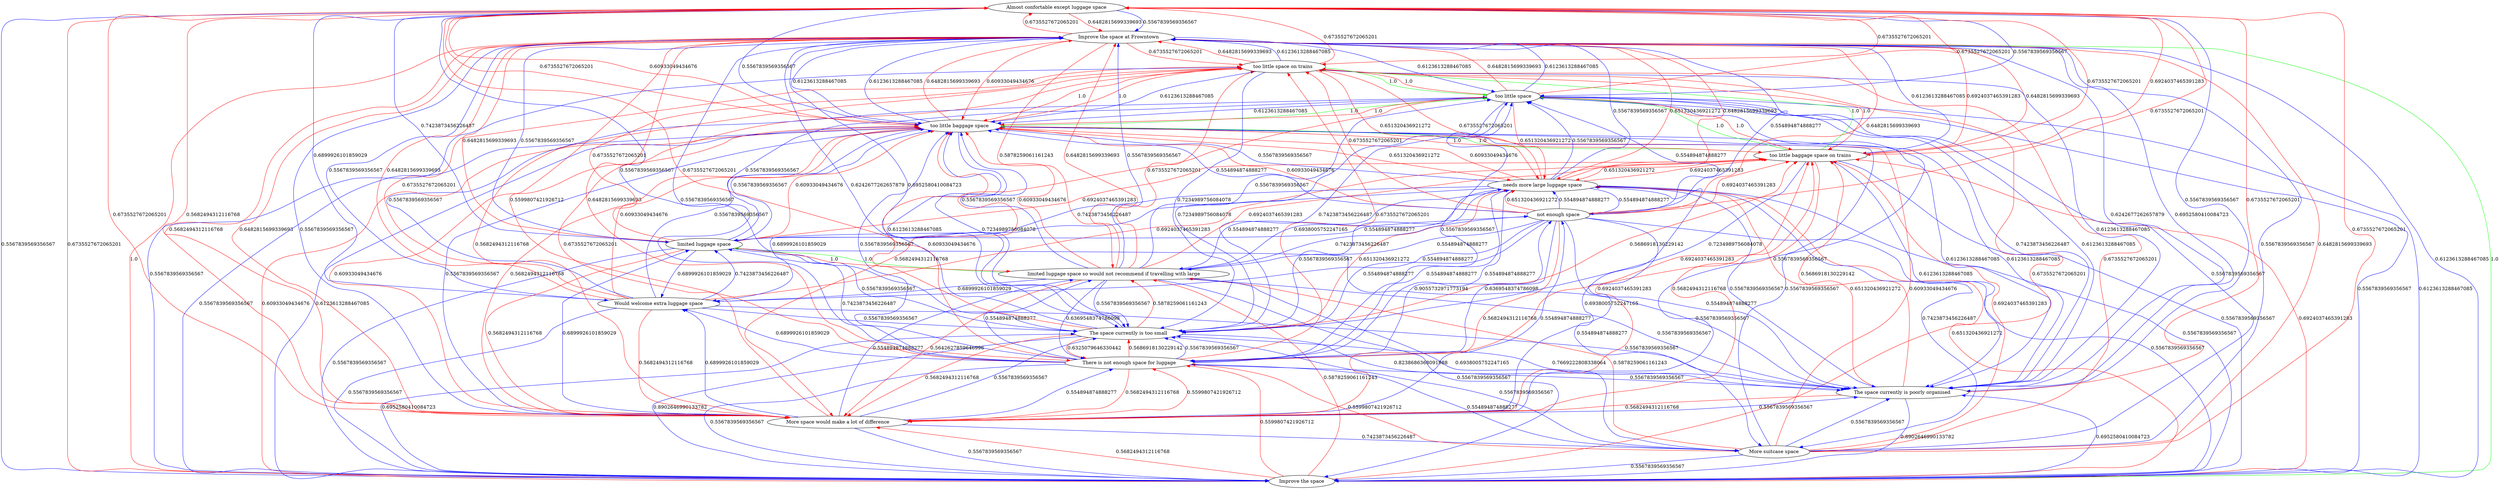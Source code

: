 digraph rawGraph {
"Almost confortable except luggage space";"Improve the space at Frowntown";"Improve the space";"More space would make a lot of difference";"More suitcase space";"The space currently is poorly organised";"The space currently is too small";"There is not enough space for luggage";"Would welcome extra luggage space";"limited luggage space so would not recommend if travelling with large";"limited luggage space";"needs more large luggage space";"not enough space";"too little baggage space on trains";"too little baggage space";"too little space";"too little space on trains";"Improve the space at Frowntown" -> "Improve the space" [label=1.0] [color=green]
"Improve the space" -> "Improve the space at Frowntown" [label=1.0] [color=red]
"Almost confortable except luggage space" -> "Improve the space at Frowntown" [label=0.6482815699339693] [color=red]
"Almost confortable except luggage space" -> "Improve the space" [label=0.5567839569356567] [color=blue]
"Improve the space at Frowntown" -> "Almost confortable except luggage space" [label=0.6735527672065201] [color=red]
"Improve the space" -> "Almost confortable except luggage space" [label=0.6735527672065201] [color=red]
"Almost confortable except luggage space" -> "More space would make a lot of difference" [label=0.5682494312116768] [color=red]
"Improve the space at Frowntown" -> "More space would make a lot of difference" [label=0.5682494312116768] [color=red]
"Improve the space" -> "More space would make a lot of difference" [label=0.5682494312116768] [color=red]
"More space would make a lot of difference" -> "Almost confortable except luggage space" [label=0.6735527672065201] [color=red]
"More space would make a lot of difference" -> "Improve the space at Frowntown" [label=0.6482815699339693] [color=red]
"More space would make a lot of difference" -> "Improve the space" [label=0.5567839569356567] [color=blue]
"More space would make a lot of difference" -> "More suitcase space" [label=0.7423873456226487] [color=blue]
"More suitcase space" -> "Almost confortable except luggage space" [label=0.6735527672065201] [color=red]
"More suitcase space" -> "Improve the space at Frowntown" [label=0.6482815699339693] [color=red]
"More suitcase space" -> "Improve the space" [label=0.5567839569356567] [color=blue]
"Improve the space at Frowntown" -> "The space currently is poorly organised" [label=0.6952580410084723] [color=blue]
"Improve the space" -> "The space currently is poorly organised" [label=0.6952580410084723] [color=blue]
"The space currently is poorly organised" -> "Almost confortable except luggage space" [label=0.6735527672065201] [color=red]
"The space currently is poorly organised" -> "Improve the space at Frowntown" [label=0.6242677262657879] [color=blue]
"The space currently is poorly organised" -> "Improve the space" [label=0.8902646990133782] [color=blue]
"The space currently is poorly organised" -> "More space would make a lot of difference" [label=0.5682494312116768] [color=red]
"Improve the space at Frowntown" -> "The space currently is too small" [label=0.6952580410084723] [color=blue]
"Improve the space" -> "The space currently is too small" [label=0.6952580410084723] [color=blue]
"The space currently is poorly organised" -> "The space currently is too small" [label=0.7669222808338064] [color=blue]
"The space currently is too small" -> "Almost confortable except luggage space" [label=0.6735527672065201] [color=red]
"The space currently is too small" -> "Improve the space at Frowntown" [label=0.6242677262657879] [color=blue]
"The space currently is too small" -> "Improve the space" [label=0.8902646990133782] [color=blue]
"The space currently is too small" -> "More space would make a lot of difference" [label=0.5682494312116768] [color=red]
"The space currently is too small" -> "The space currently is poorly organised" [label=0.8238686368091988] [color=blue]
"Improve the space at Frowntown" -> "There is not enough space for luggage" [label=0.5599807421926712] [color=red]
"Improve the space" -> "There is not enough space for luggage" [label=0.5599807421926712] [color=red]
"More space would make a lot of difference" -> "There is not enough space for luggage" [label=0.5599807421926712] [color=red]
"More suitcase space" -> "There is not enough space for luggage" [label=0.5599807421926712] [color=red]
"The space currently is too small" -> "There is not enough space for luggage" [label=0.6325079646330442] [color=red]
"There is not enough space for luggage" -> "Improve the space at Frowntown" [label=0.6482815699339693] [color=red]
"There is not enough space for luggage" -> "Improve the space" [label=0.5567839569356567] [color=blue]
"There is not enough space for luggage" -> "More space would make a lot of difference" [label=0.5682494312116768] [color=red]
"There is not enough space for luggage" -> "The space currently is too small" [label=0.5686918130229142] [color=red]
"Almost confortable except luggage space" -> "Would welcome extra luggage space" [label=0.6899926101859029] [color=blue]
"There is not enough space for luggage" -> "Would welcome extra luggage space" [label=0.6899926101859029] [color=blue]
"Would welcome extra luggage space" -> "Improve the space at Frowntown" [label=0.6482815699339693] [color=red]
"Would welcome extra luggage space" -> "Improve the space" [label=0.5567839569356567] [color=blue]
"Would welcome extra luggage space" -> "More space would make a lot of difference" [label=0.5682494312116768] [color=red]
"limited luggage space so would not recommend if travelling with large" -> "limited luggage space" [label=1.0] [color=green]
"limited luggage space" -> "limited luggage space so would not recommend if travelling with large" [label=1.0] [color=red]
"Almost confortable except luggage space" -> "limited luggage space" [label=0.7423873456226487] [color=blue]
"Improve the space at Frowntown" -> "limited luggage space so would not recommend if travelling with large" [label=0.5878259061161243] [color=red]
"Improve the space" -> "limited luggage space so would not recommend if travelling with large" [label=0.5878259061161243] [color=red]
"More suitcase space" -> "limited luggage space so would not recommend if travelling with large" [label=0.5878259061161243] [color=red]
"The space currently is too small" -> "limited luggage space so would not recommend if travelling with large" [label=0.5878259061161243] [color=red]
"There is not enough space for luggage" -> "limited luggage space so would not recommend if travelling with large" [label=0.554894874888277] [color=blue]
"There is not enough space for luggage" -> "limited luggage space" [label=0.7423873456226487] [color=blue]
"Would welcome extra luggage space" -> "limited luggage space" [label=0.7423873456226487] [color=blue]
"limited luggage space so would not recommend if travelling with large" -> "Improve the space at Frowntown" [label=0.6482815699339693] [color=red]
"limited luggage space so would not recommend if travelling with large" -> "Improve the space" [label=0.5567839569356567] [color=blue]
"limited luggage space so would not recommend if travelling with large" -> "More space would make a lot of difference" [label=0.5642627859646996] [color=red]
"limited luggage space so would not recommend if travelling with large" -> "There is not enough space for luggage" [label=0.6369548374786098] [color=blue]
"limited luggage space so would not recommend if travelling with large" -> "Would welcome extra luggage space" [label=0.6899926101859029] [color=blue]
"limited luggage space" -> "Improve the space at Frowntown" [label=0.6482815699339693] [color=red]
"limited luggage space" -> "Improve the space" [label=0.5567839569356567] [color=blue]
"limited luggage space" -> "More space would make a lot of difference" [label=0.5682494312116768] [color=red]
"limited luggage space" -> "Would welcome extra luggage space" [label=0.6899926101859029] [color=blue]
"Improve the space at Frowntown" -> "needs more large luggage space" [label=0.651320436921272] [color=red]
"Improve the space" -> "needs more large luggage space" [label=0.651320436921272] [color=red]
"More space would make a lot of difference" -> "needs more large luggage space" [label=0.6938005752247165] [color=blue]
"The space currently is poorly organised" -> "needs more large luggage space" [label=0.651320436921272] [color=red]
"The space currently is too small" -> "needs more large luggage space" [label=0.651320436921272] [color=red]
"limited luggage space so would not recommend if travelling with large" -> "needs more large luggage space" [label=0.6938005752247165] [color=blue]
"needs more large luggage space" -> "Improve the space at Frowntown" [label=0.6482815699339693] [color=red]
"needs more large luggage space" -> "Improve the space" [label=0.5567839569356567] [color=blue]
"needs more large luggage space" -> "More suitcase space" [label=0.7423873456226487] [color=blue]
"needs more large luggage space" -> "Would welcome extra luggage space" [label=0.6899926101859029] [color=blue]
"needs more large luggage space" -> "limited luggage space so would not recommend if travelling with large" [label=0.554894874888277] [color=blue]
"needs more large luggage space" -> "limited luggage space" [label=0.7423873456226487] [color=blue]
"There is not enough space for luggage" -> "not enough space" [label=0.9055732971773194] [color=blue]
"limited luggage space so would not recommend if travelling with large" -> "not enough space" [label=0.7423873456226487] [color=blue]
"not enough space" -> "Almost confortable except luggage space" [label=0.6735527672065201] [color=red]
"not enough space" -> "Improve the space at Frowntown" [label=0.6482815699339693] [color=red]
"not enough space" -> "Improve the space" [label=0.5567839569356567] [color=blue]
"not enough space" -> "More space would make a lot of difference" [label=0.5682494312116768] [color=red]
"not enough space" -> "There is not enough space for luggage" [label=0.6369548374786098] [color=blue]
"not enough space" -> "needs more large luggage space" [label=0.651320436921272] [color=red]
"too little baggage space on trains" -> "too little baggage space" [label=1.0] [color=green]
"too little baggage space" -> "too little space" [label=1.0] [color=green]
"too little baggage space on trains" -> "too little space on trains" [label=1.0] [color=green]
"too little space on trains" -> "too little space" [label=1.0] [color=green]
"too little baggage space on trains" -> "too little space" [label=1.0] [color=green]
"too little baggage space" -> "too little baggage space on trains" [label=1.0] [color=red]
"too little baggage space" -> "too little space on trains" [label=1.0] [color=red]
"too little space" -> "too little baggage space on trains" [label=1.0] [color=red]
"too little space" -> "too little baggage space" [label=1.0] [color=red]
"too little space" -> "too little space on trains" [label=1.0] [color=red]
"too little space on trains" -> "too little baggage space on trains" [label=1.0] [color=red]
"too little space on trains" -> "too little baggage space" [label=1.0] [color=red]
"Almost confortable except luggage space" -> "too little baggage space on trains" [label=0.6924037465391283] [color=red]
"Almost confortable except luggage space" -> "too little baggage space" [label=0.60933049434676] [color=red]
"Almost confortable except luggage space" -> "too little space on trains" [label=0.6735527672065201] [color=red]
"Improve the space at Frowntown" -> "too little baggage space on trains" [label=0.6924037465391283] [color=red]
"Improve the space at Frowntown" -> "too little baggage space" [label=0.60933049434676] [color=red]
"Improve the space at Frowntown" -> "too little space on trains" [label=0.6735527672065201] [color=red]
"Improve the space" -> "too little baggage space on trains" [label=0.6924037465391283] [color=red]
"Improve the space" -> "too little baggage space" [label=0.60933049434676] [color=red]
"Improve the space" -> "too little space on trains" [label=0.6735527672065201] [color=red]
"More space would make a lot of difference" -> "too little baggage space on trains" [label=0.6924037465391283] [color=red]
"More space would make a lot of difference" -> "too little baggage space" [label=0.60933049434676] [color=red]
"More space would make a lot of difference" -> "too little space on trains" [label=0.6735527672065201] [color=red]
"More suitcase space" -> "too little baggage space on trains" [label=0.6924037465391283] [color=red]
"More suitcase space" -> "too little baggage space" [label=0.60933049434676] [color=red]
"More suitcase space" -> "too little space on trains" [label=0.6735527672065201] [color=red]
"The space currently is poorly organised" -> "too little baggage space on trains" [label=0.5686918130229142] [color=red]
"The space currently is poorly organised" -> "too little baggage space" [label=0.6123613288467085] [color=blue]
"The space currently is poorly organised" -> "too little space" [label=0.7423873456226487] [color=blue]
"The space currently is too small" -> "too little baggage space on trains" [label=0.5686918130229142] [color=red]
"The space currently is too small" -> "too little baggage space" [label=0.6123613288467085] [color=blue]
"The space currently is too small" -> "too little space" [label=0.7423873456226487] [color=blue]
"There is not enough space for luggage" -> "too little baggage space on trains" [label=0.6924037465391283] [color=red]
"There is not enough space for luggage" -> "too little baggage space" [label=0.60933049434676] [color=red]
"There is not enough space for luggage" -> "too little space on trains" [label=0.6735527672065201] [color=red]
"Would welcome extra luggage space" -> "too little baggage space on trains" [label=0.6924037465391283] [color=red]
"Would welcome extra luggage space" -> "too little baggage space" [label=0.60933049434676] [color=red]
"Would welcome extra luggage space" -> "too little space on trains" [label=0.6735527672065201] [color=red]
"limited luggage space so would not recommend if travelling with large" -> "too little baggage space on trains" [label=0.6924037465391283] [color=red]
"limited luggage space so would not recommend if travelling with large" -> "too little baggage space" [label=0.60933049434676] [color=red]
"limited luggage space so would not recommend if travelling with large" -> "too little space on trains" [label=0.6735527672065201] [color=red]
"limited luggage space" -> "too little baggage space on trains" [label=0.6924037465391283] [color=red]
"limited luggage space" -> "too little baggage space" [label=0.60933049434676] [color=red]
"limited luggage space" -> "too little space on trains" [label=0.6735527672065201] [color=red]
"needs more large luggage space" -> "too little baggage space on trains" [label=0.6924037465391283] [color=red]
"needs more large luggage space" -> "too little baggage space" [label=0.60933049434676] [color=red]
"needs more large luggage space" -> "too little space on trains" [label=0.6735527672065201] [color=red]
"not enough space" -> "too little baggage space on trains" [label=0.6924037465391283] [color=red]
"not enough space" -> "too little baggage space" [label=0.60933049434676] [color=red]
"not enough space" -> "too little space on trains" [label=0.6735527672065201] [color=red]
"too little baggage space on trains" -> "Almost confortable except luggage space" [label=0.6735527672065201] [color=red]
"too little baggage space on trains" -> "Improve the space at Frowntown" [label=0.6482815699339693] [color=red]
"too little baggage space on trains" -> "Improve the space" [label=0.5567839569356567] [color=blue]
"too little baggage space on trains" -> "More space would make a lot of difference" [label=0.5682494312116768] [color=red]
"too little baggage space on trains" -> "The space currently is too small" [label=0.7234989756084078] [color=blue]
"too little baggage space on trains" -> "needs more large luggage space" [label=0.651320436921272] [color=red]
"too little baggage space" -> "Almost confortable except luggage space" [label=0.6735527672065201] [color=red]
"too little baggage space" -> "Improve the space at Frowntown" [label=0.6482815699339693] [color=red]
"too little baggage space" -> "Improve the space" [label=0.5567839569356567] [color=blue]
"too little baggage space" -> "More space would make a lot of difference" [label=0.5682494312116768] [color=red]
"too little baggage space" -> "The space currently is too small" [label=0.7234989756084078] [color=blue]
"too little baggage space" -> "needs more large luggage space" [label=0.651320436921272] [color=red]
"too little space" -> "Almost confortable except luggage space" [label=0.6735527672065201] [color=red]
"too little space" -> "Improve the space at Frowntown" [label=0.6482815699339693] [color=red]
"too little space" -> "Improve the space" [label=0.5567839569356567] [color=blue]
"too little space" -> "More space would make a lot of difference" [label=0.5682494312116768] [color=red]
"too little space" -> "The space currently is too small" [label=0.7234989756084078] [color=blue]
"too little space" -> "needs more large luggage space" [label=0.651320436921272] [color=red]
"too little space on trains" -> "Almost confortable except luggage space" [label=0.6735527672065201] [color=red]
"too little space on trains" -> "Improve the space at Frowntown" [label=0.6482815699339693] [color=red]
"too little space on trains" -> "Improve the space" [label=0.5567839569356567] [color=blue]
"too little space on trains" -> "More space would make a lot of difference" [label=0.5682494312116768] [color=red]
"too little space on trains" -> "The space currently is too small" [label=0.7234989756084078] [color=blue]
"too little space on trains" -> "needs more large luggage space" [label=0.651320436921272] [color=red]
"Almost confortable except luggage space" -> "The space currently is poorly organised" [label=0.5567839569356567] [color=blue]
"Almost confortable except luggage space" -> "The space currently is too small" [label=0.5567839569356567] [color=blue]
"Improve the space at Frowntown" -> "too little baggage space" [label=0.6123613288467085] [color=blue]
"Improve the space at Frowntown" -> "too little space" [label=0.6123613288467085] [color=blue]
"Improve the space" -> "too little baggage space" [label=0.6123613288467085] [color=blue]
"Improve the space" -> "too little space" [label=0.6123613288467085] [color=blue]
"Improve the space" -> "Improve the space at Frowntown" [label=0.6123613288467085] [color=blue]
"More space would make a lot of difference" -> "Would welcome extra luggage space" [label=0.6899926101859029] [color=blue]
"More space would make a lot of difference" -> "too little baggage space" [label=0.5567839569356567] [color=blue]
"More space would make a lot of difference" -> "too little space" [label=0.5567839569356567] [color=blue]
"More space would make a lot of difference" -> "The space currently is poorly organised" [label=0.5567839569356567] [color=blue]
"More space would make a lot of difference" -> "The space currently is too small" [label=0.5567839569356567] [color=blue]
"More space would make a lot of difference" -> "limited luggage space" [label=0.6899926101859029] [color=blue]
"More space would make a lot of difference" -> "limited luggage space so would not recommend if travelling with large" [label=0.554894874888277] [color=blue]
"More space would make a lot of difference" -> "Improve the space at Frowntown" [label=0.5567839569356567] [color=blue]
"More suitcase space" -> "too little baggage space" [label=0.5567839569356567] [color=blue]
"More suitcase space" -> "too little space" [label=0.5567839569356567] [color=blue]
"More suitcase space" -> "The space currently is poorly organised" [label=0.5567839569356567] [color=blue]
"More suitcase space" -> "The space currently is too small" [label=0.5567839569356567] [color=blue]
"More suitcase space" -> "Improve the space at Frowntown" [label=0.5567839569356567] [color=blue]
"There is not enough space for luggage" -> "needs more large luggage space" [label=0.554894874888277] [color=blue]
"There is not enough space for luggage" -> "too little baggage space" [label=0.5567839569356567] [color=blue]
"There is not enough space for luggage" -> "too little space" [label=0.5567839569356567] [color=blue]
"There is not enough space for luggage" -> "The space currently is poorly organised" [label=0.5567839569356567] [color=blue]
"There is not enough space for luggage" -> "The space currently is too small" [label=0.5567839569356567] [color=blue]
"There is not enough space for luggage" -> "Improve the space at Frowntown" [label=0.5567839569356567] [color=blue]
"Would welcome extra luggage space" -> "too little baggage space" [label=0.5567839569356567] [color=blue]
"Would welcome extra luggage space" -> "too little space" [label=0.5567839569356567] [color=blue]
"Would welcome extra luggage space" -> "The space currently is poorly organised" [label=0.5567839569356567] [color=blue]
"Would welcome extra luggage space" -> "The space currently is too small" [label=0.5567839569356567] [color=blue]
"Would welcome extra luggage space" -> "Improve the space at Frowntown" [label=0.5567839569356567] [color=blue]
"limited luggage space so would not recommend if travelling with large" -> "More suitcase space" [label=0.6938005752247165] [color=blue]
"limited luggage space so would not recommend if travelling with large" -> "too little baggage space" [label=0.5567839569356567] [color=blue]
"limited luggage space so would not recommend if travelling with large" -> "too little space" [label=0.5567839569356567] [color=blue]
"limited luggage space so would not recommend if travelling with large" -> "The space currently is poorly organised" [label=0.5567839569356567] [color=blue]
"limited luggage space so would not recommend if travelling with large" -> "The space currently is too small" [label=0.5567839569356567] [color=blue]
"limited luggage space so would not recommend if travelling with large" -> "Improve the space at Frowntown" [label=0.5567839569356567] [color=blue]
"limited luggage space" -> "too little baggage space" [label=0.5567839569356567] [color=blue]
"limited luggage space" -> "too little space" [label=0.5567839569356567] [color=blue]
"limited luggage space" -> "The space currently is poorly organised" [label=0.5567839569356567] [color=blue]
"limited luggage space" -> "The space currently is too small" [label=0.5567839569356567] [color=blue]
"limited luggage space" -> "Improve the space at Frowntown" [label=0.5567839569356567] [color=blue]
"needs more large luggage space" -> "too little baggage space" [label=0.5567839569356567] [color=blue]
"needs more large luggage space" -> "not enough space" [label=0.554894874888277] [color=blue]
"needs more large luggage space" -> "too little space" [label=0.5567839569356567] [color=blue]
"needs more large luggage space" -> "The space currently is poorly organised" [label=0.5567839569356567] [color=blue]
"needs more large luggage space" -> "The space currently is too small" [label=0.5567839569356567] [color=blue]
"needs more large luggage space" -> "Improve the space at Frowntown" [label=0.5567839569356567] [color=blue]
"needs more large luggage space" -> "There is not enough space for luggage" [label=0.554894874888277] [color=blue]
"not enough space" -> "needs more large luggage space" [label=0.554894874888277] [color=blue]
"not enough space" -> "Would welcome extra luggage space" [label=0.554894874888277] [color=blue]
"not enough space" -> "too little baggage space" [label=0.554894874888277] [color=blue]
"not enough space" -> "too little space" [label=0.554894874888277] [color=blue]
"not enough space" -> "The space currently is poorly organised" [label=0.554894874888277] [color=blue]
"not enough space" -> "limited luggage space" [label=0.554894874888277] [color=blue]
"not enough space" -> "The space currently is too small" [label=0.554894874888277] [color=blue]
"not enough space" -> "limited luggage space so would not recommend if travelling with large" [label=0.554894874888277] [color=blue]
"not enough space" -> "Improve the space at Frowntown" [label=0.554894874888277] [color=blue]
"too little baggage space on trains" -> "The space currently is poorly organised" [label=0.6123613288467085] [color=blue]
"too little baggage space on trains" -> "Improve the space at Frowntown" [label=0.6123613288467085] [color=blue]
"too little baggage space" -> "The space currently is poorly organised" [label=0.6123613288467085] [color=blue]
"too little baggage space" -> "Improve the space at Frowntown" [label=0.6123613288467085] [color=blue]
"too little space" -> "too little baggage space" [label=0.6123613288467085] [color=blue]
"too little space" -> "The space currently is poorly organised" [label=0.6123613288467085] [color=blue]
"too little space" -> "Improve the space at Frowntown" [label=0.6123613288467085] [color=blue]
"too little space on trains" -> "too little baggage space" [label=0.6123613288467085] [color=blue]
"too little space on trains" -> "The space currently is poorly organised" [label=0.6123613288467085] [color=blue]
"too little space on trains" -> "Improve the space at Frowntown" [label=0.6123613288467085] [color=blue]
"Almost confortable except luggage space" -> "too little baggage space" [label=0.5567839569356567] [color=blue]
"Almost confortable except luggage space" -> "too little space" [label=0.5567839569356567] [color=blue]
"Almost confortable except luggage space" -> "Improve the space at Frowntown" [label=0.5567839569356567] [color=blue]
"More space would make a lot of difference" -> "not enough space" [label=0.554894874888277] [color=blue]
"More space would make a lot of difference" -> "There is not enough space for luggage" [label=0.554894874888277] [color=blue]
"There is not enough space for luggage" -> "More suitcase space" [label=0.554894874888277] [color=blue]
"not enough space" -> "More suitcase space" [label=0.554894874888277] [color=blue]
}